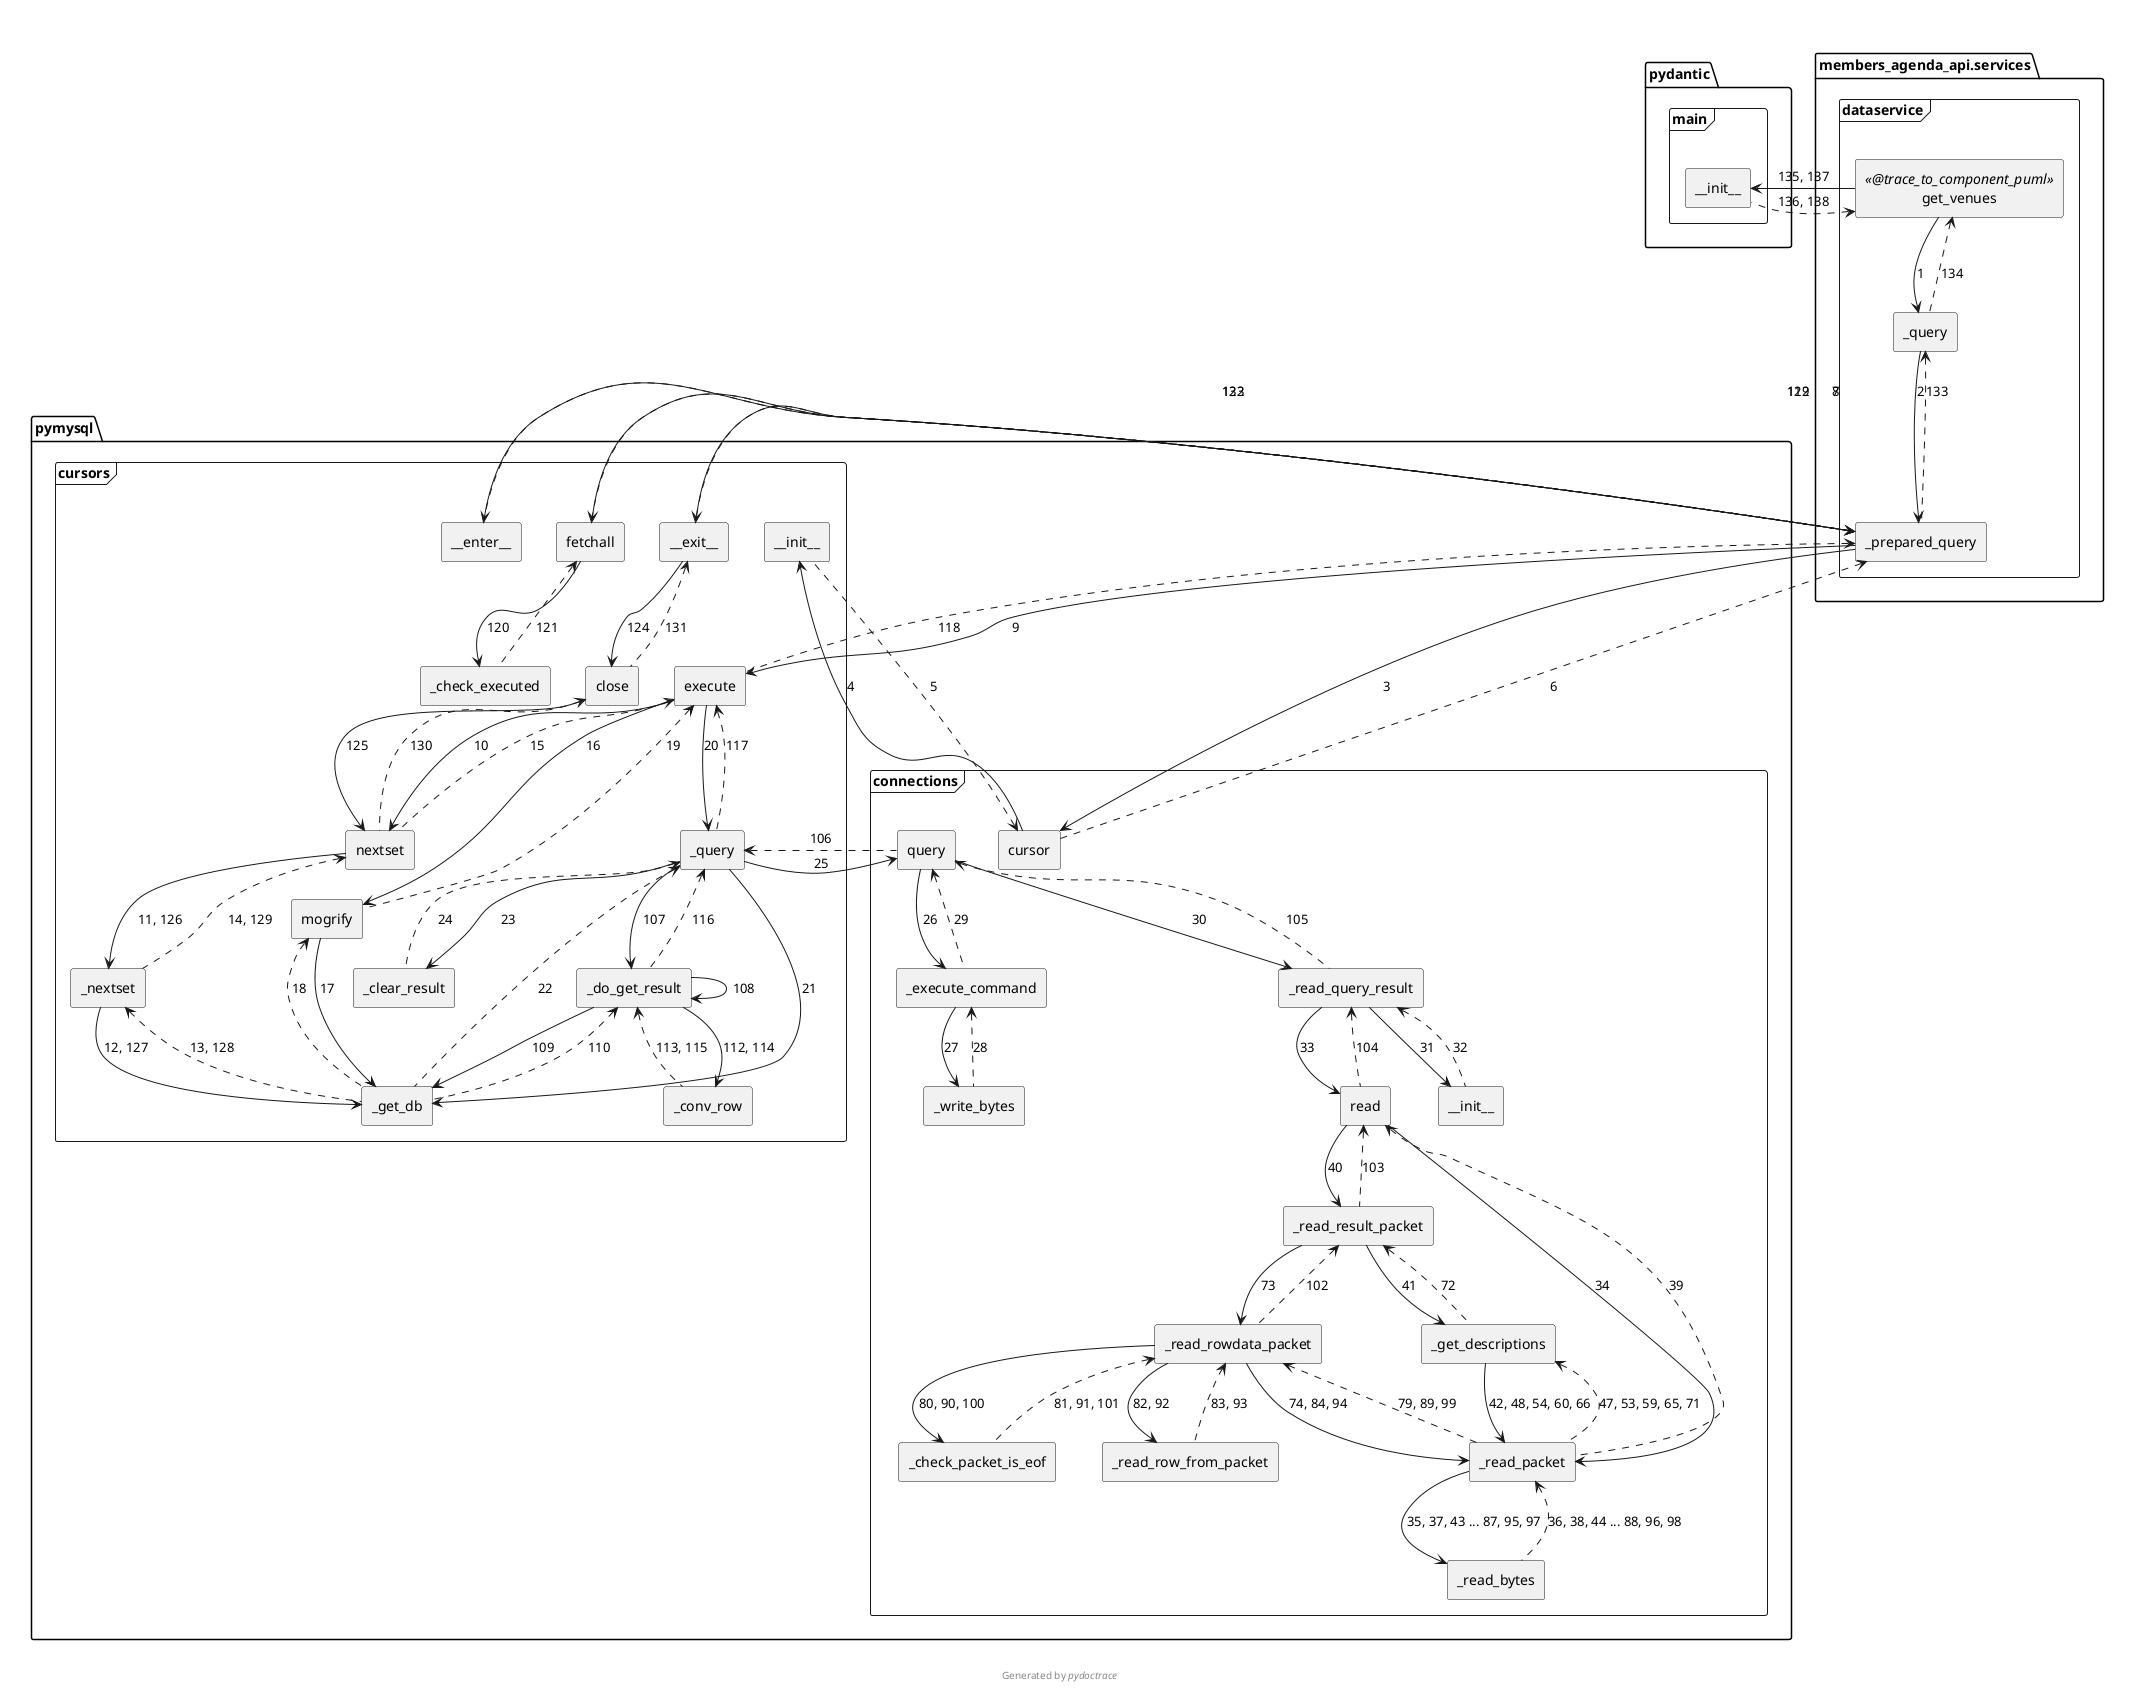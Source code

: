 @startuml members_agenda_api.services.dataservice.get_venues-component
skinparam BoxPadding 10
skinparam componentStyle rectangle

rectangle None #line:transparent;text:transparent {
  package members_agenda_api.services {
    frame dataservice {
      [members_agenda_api.services.dataservice.get_venues] as "get_venues" << @trace_to_component_puml >>
      [members_agenda_api.services.dataservice._query] as "_query"
      [members_agenda_api.services.dataservice._prepared_query] as "_prepared_query"
    }
  }
  package pymysql {
    frame connections {
      [pymysql.connections.cursor] as "cursor"
      [pymysql.connections.query] as "query"
      [pymysql.connections._execute_command] as "_execute_command"
      [pymysql.connections._write_bytes] as "_write_bytes"
      [pymysql.connections._read_query_result] as "_read_query_result"
      [pymysql.connections.~__init~__] as "~__init~__"
      [pymysql.connections.read] as "read"
      [pymysql.connections._read_packet] as "_read_packet"
      [pymysql.connections._read_bytes] as "_read_bytes"
      [pymysql.connections._read_result_packet] as "_read_result_packet"
      [pymysql.connections._get_descriptions] as "_get_descriptions"
      [pymysql.connections._read_rowdata_packet] as "_read_rowdata_packet"
      [pymysql.connections._check_packet_is_eof] as "_check_packet_is_eof"
      [pymysql.connections._read_row_from_packet] as "_read_row_from_packet"
    }
    frame cursors {
      [pymysql.cursors.~__init~__] as "~__init~__"
      [pymysql.cursors.~__enter~__] as "~__enter~__"
      [pymysql.cursors.execute] as "execute"
      [pymysql.cursors.nextset] as "nextset"
      [pymysql.cursors._nextset] as "_nextset"
      [pymysql.cursors._get_db] as "_get_db"
      [pymysql.cursors.mogrify] as "mogrify"
      [pymysql.cursors._query] as "_query"
      [pymysql.cursors._clear_result] as "_clear_result"
      [pymysql.cursors._do_get_result] as "_do_get_result"
      [pymysql.cursors._conv_row] as "_conv_row"
      [pymysql.cursors.fetchall] as "fetchall"
      [pymysql.cursors._check_executed] as "_check_executed"
      [pymysql.cursors.~__exit~__] as "~__exit~__"
      [pymysql.cursors.close] as "close"
    }
  }
  package pydantic {
    frame main {
      [pydantic.main.~__init~__] as "~__init~__"
    }
  }
}
[members_agenda_api.services.dataservice.get_venues] --> [members_agenda_api.services.dataservice._query] : 1
[members_agenda_api.services.dataservice.get_venues] <.. [members_agenda_api.services.dataservice._query] : 134
[members_agenda_api.services.dataservice._query] --> [members_agenda_api.services.dataservice._prepared_query] : 2
[members_agenda_api.services.dataservice._query] <.. [members_agenda_api.services.dataservice._prepared_query] : 133
[members_agenda_api.services.dataservice._prepared_query] -> [pymysql.connections.cursor] : 3
[members_agenda_api.services.dataservice._prepared_query] <. [pymysql.connections.cursor] : 6
[pymysql.connections.cursor] -> [pymysql.cursors.~__init~__] : 4
[pymysql.connections.cursor] <. [pymysql.cursors.~__init~__] : 5
[members_agenda_api.services.dataservice._prepared_query] -> [pymysql.cursors.~__enter~__] : 7
[members_agenda_api.services.dataservice._prepared_query] <. [pymysql.cursors.~__enter~__] : 8
[members_agenda_api.services.dataservice._prepared_query] -> [pymysql.cursors.execute] : 9
[members_agenda_api.services.dataservice._prepared_query] <. [pymysql.cursors.execute] : 118
[pymysql.cursors.execute] --> [pymysql.cursors.nextset] : 10
[pymysql.cursors.execute] <.. [pymysql.cursors.nextset] : 15
[pymysql.cursors.nextset] --> [pymysql.cursors._nextset] : 11, 126
[pymysql.cursors.nextset] <.. [pymysql.cursors._nextset] : 14, 129
[pymysql.cursors._nextset] --> [pymysql.cursors._get_db] : 12, 127
[pymysql.cursors._nextset] <.. [pymysql.cursors._get_db] : 13, 128
[pymysql.cursors.execute] --> [pymysql.cursors.mogrify] : 16
[pymysql.cursors.execute] <.. [pymysql.cursors.mogrify] : 19
[pymysql.cursors.mogrify] --> [pymysql.cursors._get_db] : 17
[pymysql.cursors.mogrify] <.. [pymysql.cursors._get_db] : 18
[pymysql.cursors.execute] --> [pymysql.cursors._query] : 20
[pymysql.cursors.execute] <.. [pymysql.cursors._query] : 117
[pymysql.cursors._query] --> [pymysql.cursors._get_db] : 21
[pymysql.cursors._query] <.. [pymysql.cursors._get_db] : 22
[pymysql.cursors._query] --> [pymysql.cursors._clear_result] : 23
[pymysql.cursors._query] <.. [pymysql.cursors._clear_result] : 24
[pymysql.cursors._query] -> [pymysql.connections.query] : 25
[pymysql.cursors._query] <. [pymysql.connections.query] : 106
[pymysql.connections.query] --> [pymysql.connections._execute_command] : 26
[pymysql.connections.query] <.. [pymysql.connections._execute_command] : 29
[pymysql.connections._execute_command] --> [pymysql.connections._write_bytes] : 27
[pymysql.connections._execute_command] <.. [pymysql.connections._write_bytes] : 28
[pymysql.connections.query] --> [pymysql.connections._read_query_result] : 30
[pymysql.connections.query] <.. [pymysql.connections._read_query_result] : 105
[pymysql.connections._read_query_result] --> [pymysql.connections.~__init~__] : 31
[pymysql.connections._read_query_result] <.. [pymysql.connections.~__init~__] : 32
[pymysql.connections._read_query_result] --> [pymysql.connections.read] : 33
[pymysql.connections._read_query_result] <.. [pymysql.connections.read] : 104
[pymysql.connections.read] --> [pymysql.connections._read_packet] : 34
[pymysql.connections.read] <.. [pymysql.connections._read_packet] : 39
[pymysql.connections._read_packet] --> [pymysql.connections._read_bytes] : 35, 37, 43 ... 87, 95, 97
[pymysql.connections._read_packet] <.. [pymysql.connections._read_bytes] : 36, 38, 44 ... 88, 96, 98
[pymysql.connections.read] --> [pymysql.connections._read_result_packet] : 40
[pymysql.connections.read] <.. [pymysql.connections._read_result_packet] : 103
[pymysql.connections._read_result_packet] --> [pymysql.connections._get_descriptions] : 41
[pymysql.connections._read_result_packet] <.. [pymysql.connections._get_descriptions] : 72
[pymysql.connections._get_descriptions] --> [pymysql.connections._read_packet] : 42, 48, 54, 60, 66
[pymysql.connections._get_descriptions] <.. [pymysql.connections._read_packet] : 47, 53, 59, 65, 71
[pymysql.connections._read_result_packet] --> [pymysql.connections._read_rowdata_packet] : 73
[pymysql.connections._read_result_packet] <.. [pymysql.connections._read_rowdata_packet] : 102
[pymysql.connections._read_rowdata_packet] --> [pymysql.connections._read_packet] : 74, 84, 94
[pymysql.connections._read_rowdata_packet] <.. [pymysql.connections._read_packet] : 79, 89, 99
[pymysql.connections._read_rowdata_packet] --> [pymysql.connections._check_packet_is_eof] : 80, 90, 100
[pymysql.connections._read_rowdata_packet] <.. [pymysql.connections._check_packet_is_eof] : 81, 91, 101
[pymysql.connections._read_rowdata_packet] --> [pymysql.connections._read_row_from_packet] : 82, 92
[pymysql.connections._read_rowdata_packet] <.. [pymysql.connections._read_row_from_packet] : 83, 93
[pymysql.cursors._query] --> [pymysql.cursors._do_get_result] : 107
[pymysql.cursors._query] <.. [pymysql.cursors._do_get_result] : 116
[pymysql.cursors._do_get_result] -> [pymysql.cursors._do_get_result] : 108
[pymysql.cursors._do_get_result] --> [pymysql.cursors._get_db] : 109
[pymysql.cursors._do_get_result] <.. [pymysql.cursors._get_db] : 110
[pymysql.cursors._do_get_result] --> [pymysql.cursors._conv_row] : 112, 114
[pymysql.cursors._do_get_result] <.. [pymysql.cursors._conv_row] : 113, 115
[members_agenda_api.services.dataservice._prepared_query] -> [pymysql.cursors.fetchall] : 119
[members_agenda_api.services.dataservice._prepared_query] <. [pymysql.cursors.fetchall] : 122
[pymysql.cursors.fetchall] --> [pymysql.cursors._check_executed] : 120
[pymysql.cursors.fetchall] <.. [pymysql.cursors._check_executed] : 121
[members_agenda_api.services.dataservice._prepared_query] -> [pymysql.cursors.~__exit~__] : 123
[members_agenda_api.services.dataservice._prepared_query] <. [pymysql.cursors.~__exit~__] : 132
[pymysql.cursors.~__exit~__] --> [pymysql.cursors.close] : 124
[pymysql.cursors.~__exit~__] <.. [pymysql.cursors.close] : 131
[pymysql.cursors.close] --> [pymysql.cursors.nextset] : 125
[pymysql.cursors.close] <.. [pymysql.cursors.nextset] : 130
[members_agenda_api.services.dataservice.get_venues] -> [pydantic.main.~__init~__] : 135, 137
[members_agenda_api.services.dataservice.get_venues] <. [pydantic.main.~__init~__] : 136, 138

footer Generated by //pydoctrace//
@enduml

